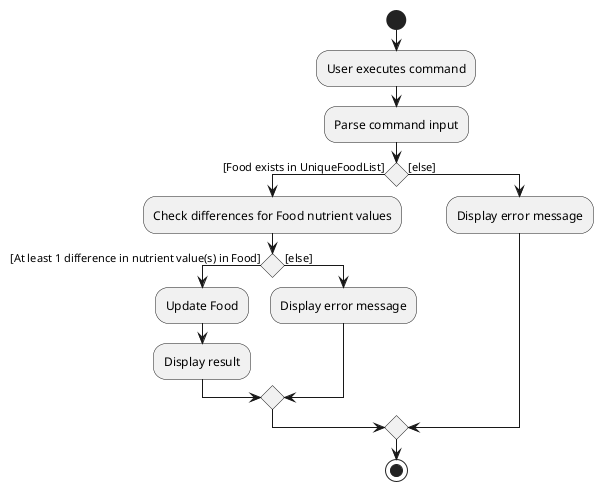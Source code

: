 @startuml
'https://plantuml.com/activity-diagram-beta

start
:User executes command;
:Parse command input;
if () then ([Food exists in UniqueFoodList])
  :Check differences for Food nutrient values;
  if () then ([At least 1 difference in nutrient value(s) in Food])
  :Update Food;
  :Display result;
  else ([else])
  :Display error message;
  endif
else ([else])
  :Display error message;
endif
stop

@enduml
